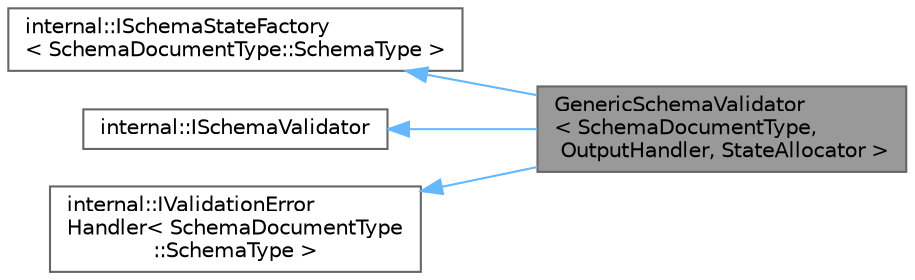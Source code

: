digraph "GenericSchemaValidator&lt; SchemaDocumentType, OutputHandler, StateAllocator &gt;"
{
 // LATEX_PDF_SIZE
  bgcolor="transparent";
  edge [fontname=Helvetica,fontsize=10,labelfontname=Helvetica,labelfontsize=10];
  node [fontname=Helvetica,fontsize=10,shape=box,height=0.2,width=0.4];
  rankdir="LR";
  Node1 [id="Node000001",label="GenericSchemaValidator\l\< SchemaDocumentType,\l OutputHandler, StateAllocator \>",height=0.2,width=0.4,color="gray40", fillcolor="grey60", style="filled", fontcolor="black",tooltip="JSON Schema Validator."];
  Node2 -> Node1 [id="edge1_Node000001_Node000002",dir="back",color="steelblue1",style="solid",tooltip=" "];
  Node2 [id="Node000002",label="internal::ISchemaStateFactory\l\< SchemaDocumentType::SchemaType \>",height=0.2,width=0.4,color="gray40", fillcolor="white", style="filled",URL="$classinternal_1_1_i_schema_state_factory.html",tooltip=" "];
  Node3 -> Node1 [id="edge2_Node000001_Node000003",dir="back",color="steelblue1",style="solid",tooltip=" "];
  Node3 [id="Node000003",label="internal::ISchemaValidator",height=0.2,width=0.4,color="gray40", fillcolor="white", style="filled",URL="$classinternal_1_1_i_schema_validator.html",tooltip=" "];
  Node4 -> Node1 [id="edge3_Node000001_Node000004",dir="back",color="steelblue1",style="solid",tooltip=" "];
  Node4 [id="Node000004",label="internal::IValidationError\lHandler\< SchemaDocumentType\l::SchemaType \>",height=0.2,width=0.4,color="gray40", fillcolor="white", style="filled",URL="$classinternal_1_1_i_validation_error_handler.html",tooltip=" "];
}
